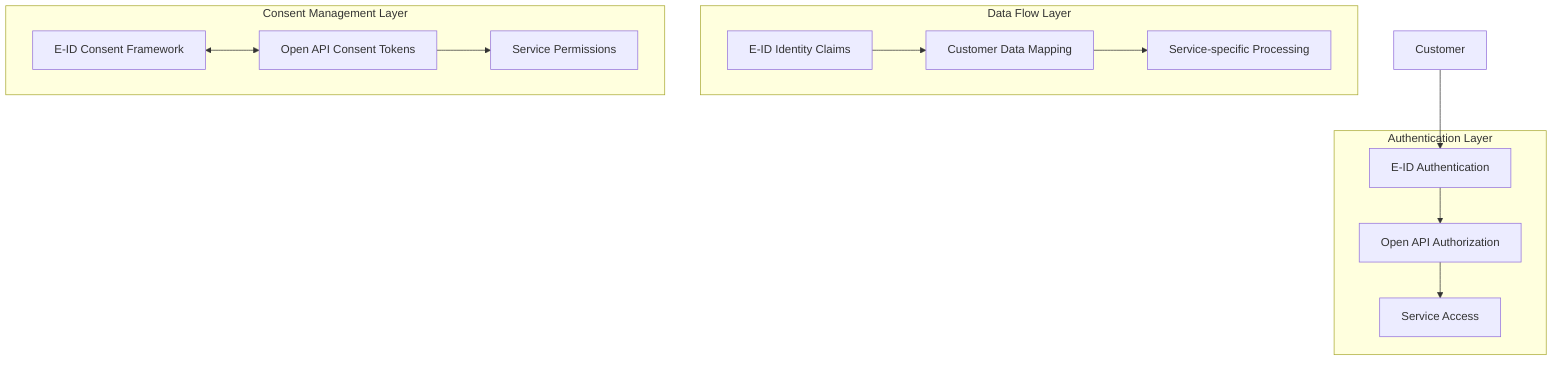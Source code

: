 flowchart TD
    A[Customer] --> B[E-ID Authentication]
    B --> C[Open API Authorization]
    C --> D[Service Access]
    
    E[E-ID Identity Claims] --> F[Customer Data Mapping]
    F --> G[Service-specific Processing]
    
    H[E-ID Consent Framework] <--> I[Open API Consent Tokens]
    I --> J[Service Permissions]
    
    subgraph "Authentication Layer"
        B
        C
        D
    end
    
    subgraph "Data Flow Layer"
        E
        F
        G
    end
    
    subgraph "Consent Management Layer"
        H
        I
        J
    end